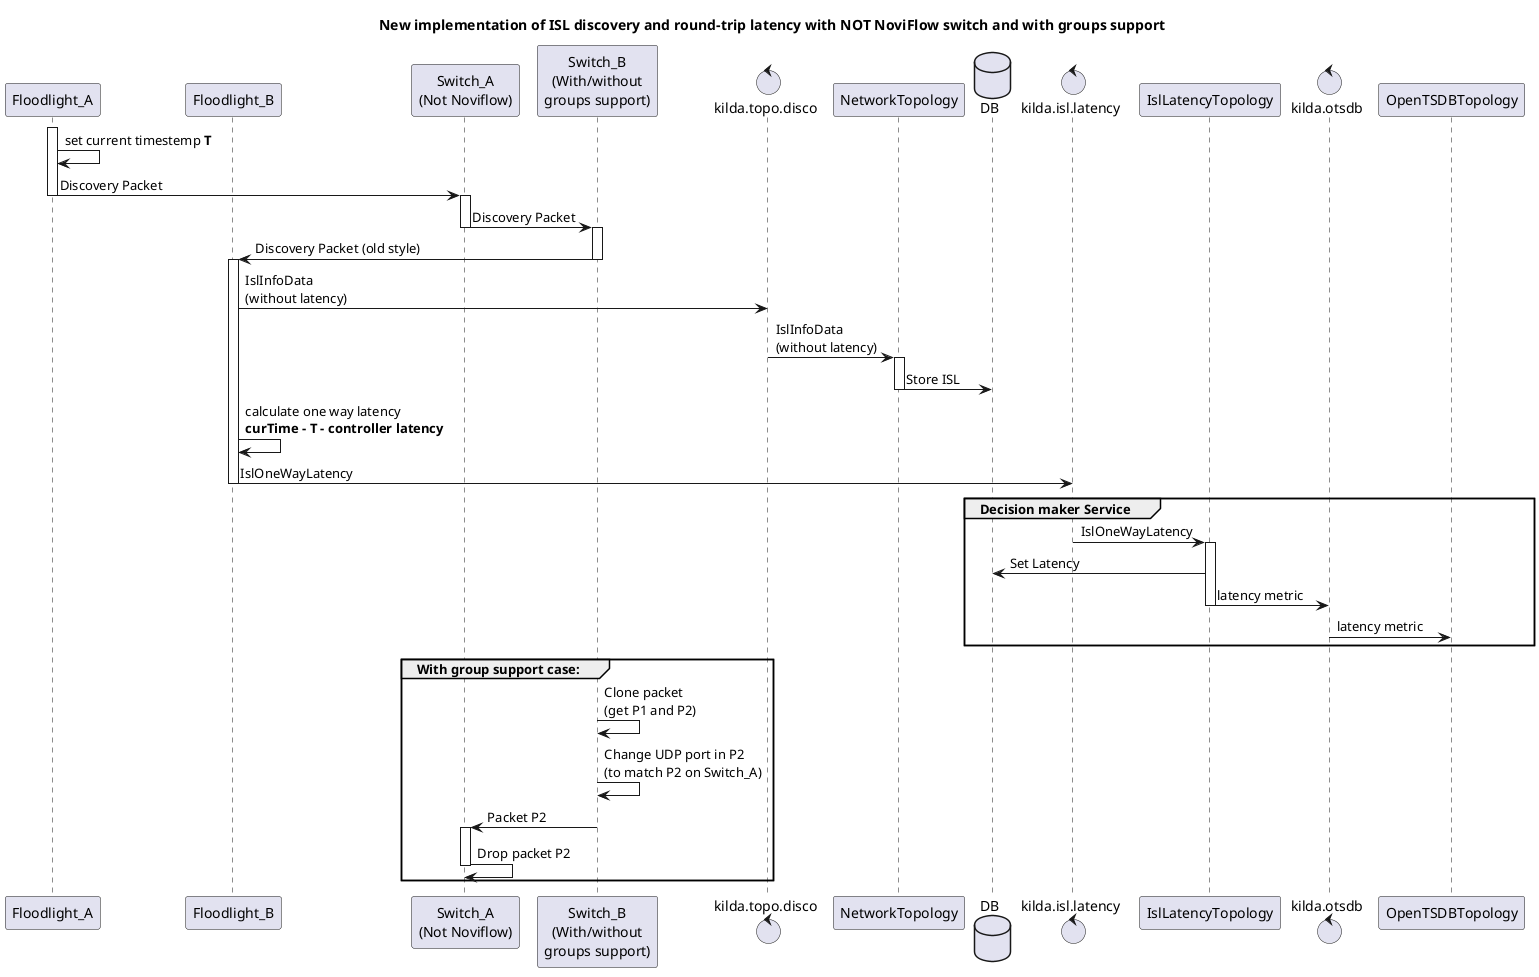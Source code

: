 @startuml
title New implementation of ISL discovery and round-trip latency with NOT NoviFlow switch and with groups support

participant Floodlight_A as FLA
participant Floodlight_B as FLB
participant "Switch_A\n(Not Noviflow)" as SWA
participant "Switch_B\n(With/without\ngroups support)" as SWB
control kilda.topo.disco as DI
participant NetworkTopology as NT
database DB
control kilda.isl.latency as LT
participant IslLatencyTopology as ILT
control kilda.otsdb as OTSDB
participant OpenTSDBTopology as OTOP
activate FLA
FLA -> FLA : set current timestemp **T**
FLA -> SWA : Discovery Packet
deactivate FLA
activate SWA
SWA -> SWB : Discovery Packet
deactivate SWA
activate SWB
SWB -> FLB : Discovery Packet (old style)
deactivate SWB
activate FLB
FLB -> DI : IslInfoData\n(without latency)
DI -> NT : IslInfoData\n(without latency)
activate NT
NT -> DB : Store ISL
deactivate NT
FLB -> FLB : calculate one way latency \n**curTime - T - controller latency**
FLB -> LT : IslOneWayLatency
deactivate FLB
group Decision maker Service
    LT -> ILT : IslOneWayLatency
    activate ILT
    ILT -> DB : Set Latency
    ILT -> OTSDB : latency metric
    deactivate ILT
    OTSDB -> OTOP : latency metric
end
group With group support case:
    activate SWB
    SWB -> SWB : Clone packet \n(get P1 and P2)
    SWB -> SWB : Change UDP port in P2\n(to match P2 on Switch_A)
    SWB -> SWA : Packet P2
    deactivate SWB
    activate SWA
    SWA -> SWA : Drop packet P2
    deactivate SWA
end

@enduml
